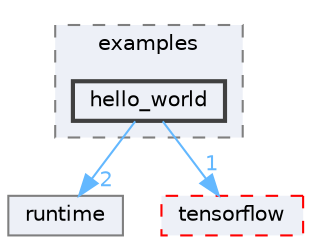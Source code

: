 digraph "Arduino/GetStartedWithMachineLearningOnArduino/tflite-micro-main/codegen/examples/hello_world"
{
 // LATEX_PDF_SIZE
  bgcolor="transparent";
  edge [fontname=Helvetica,fontsize=10,labelfontname=Helvetica,labelfontsize=10];
  node [fontname=Helvetica,fontsize=10,shape=box,height=0.2,width=0.4];
  compound=true
  subgraph clusterdir_788fe723e772d4bc79862384b46b129c {
    graph [ bgcolor="#edf0f7", pencolor="grey50", label="examples", fontname=Helvetica,fontsize=10 style="filled,dashed", URL="dir_788fe723e772d4bc79862384b46b129c.html",tooltip=""]
  dir_25c39d52603a0146648581c060cdcf8d [label="hello_world", fillcolor="#edf0f7", color="grey25", style="filled,bold", URL="dir_25c39d52603a0146648581c060cdcf8d.html",tooltip=""];
  }
  dir_3eb9396e4d62b1d8780f7c3cf1f2af0f [label="runtime", fillcolor="#edf0f7", color="grey50", style="filled", URL="dir_3eb9396e4d62b1d8780f7c3cf1f2af0f.html",tooltip=""];
  dir_e5bdcbd8b9c0fefb7a2e0f3ea674e16e [label="tensorflow", fillcolor="#edf0f7", color="red", style="filled,dashed", URL="dir_e5bdcbd8b9c0fefb7a2e0f3ea674e16e.html",tooltip=""];
  dir_25c39d52603a0146648581c060cdcf8d->dir_3eb9396e4d62b1d8780f7c3cf1f2af0f [headlabel="2", labeldistance=1.5 headhref="dir_000125_000270.html" href="dir_000125_000270.html" color="steelblue1" fontcolor="steelblue1"];
  dir_25c39d52603a0146648581c060cdcf8d->dir_e5bdcbd8b9c0fefb7a2e0f3ea674e16e [headlabel="1", labeldistance=1.5 headhref="dir_000125_000317.html" href="dir_000125_000317.html" color="steelblue1" fontcolor="steelblue1"];
}
